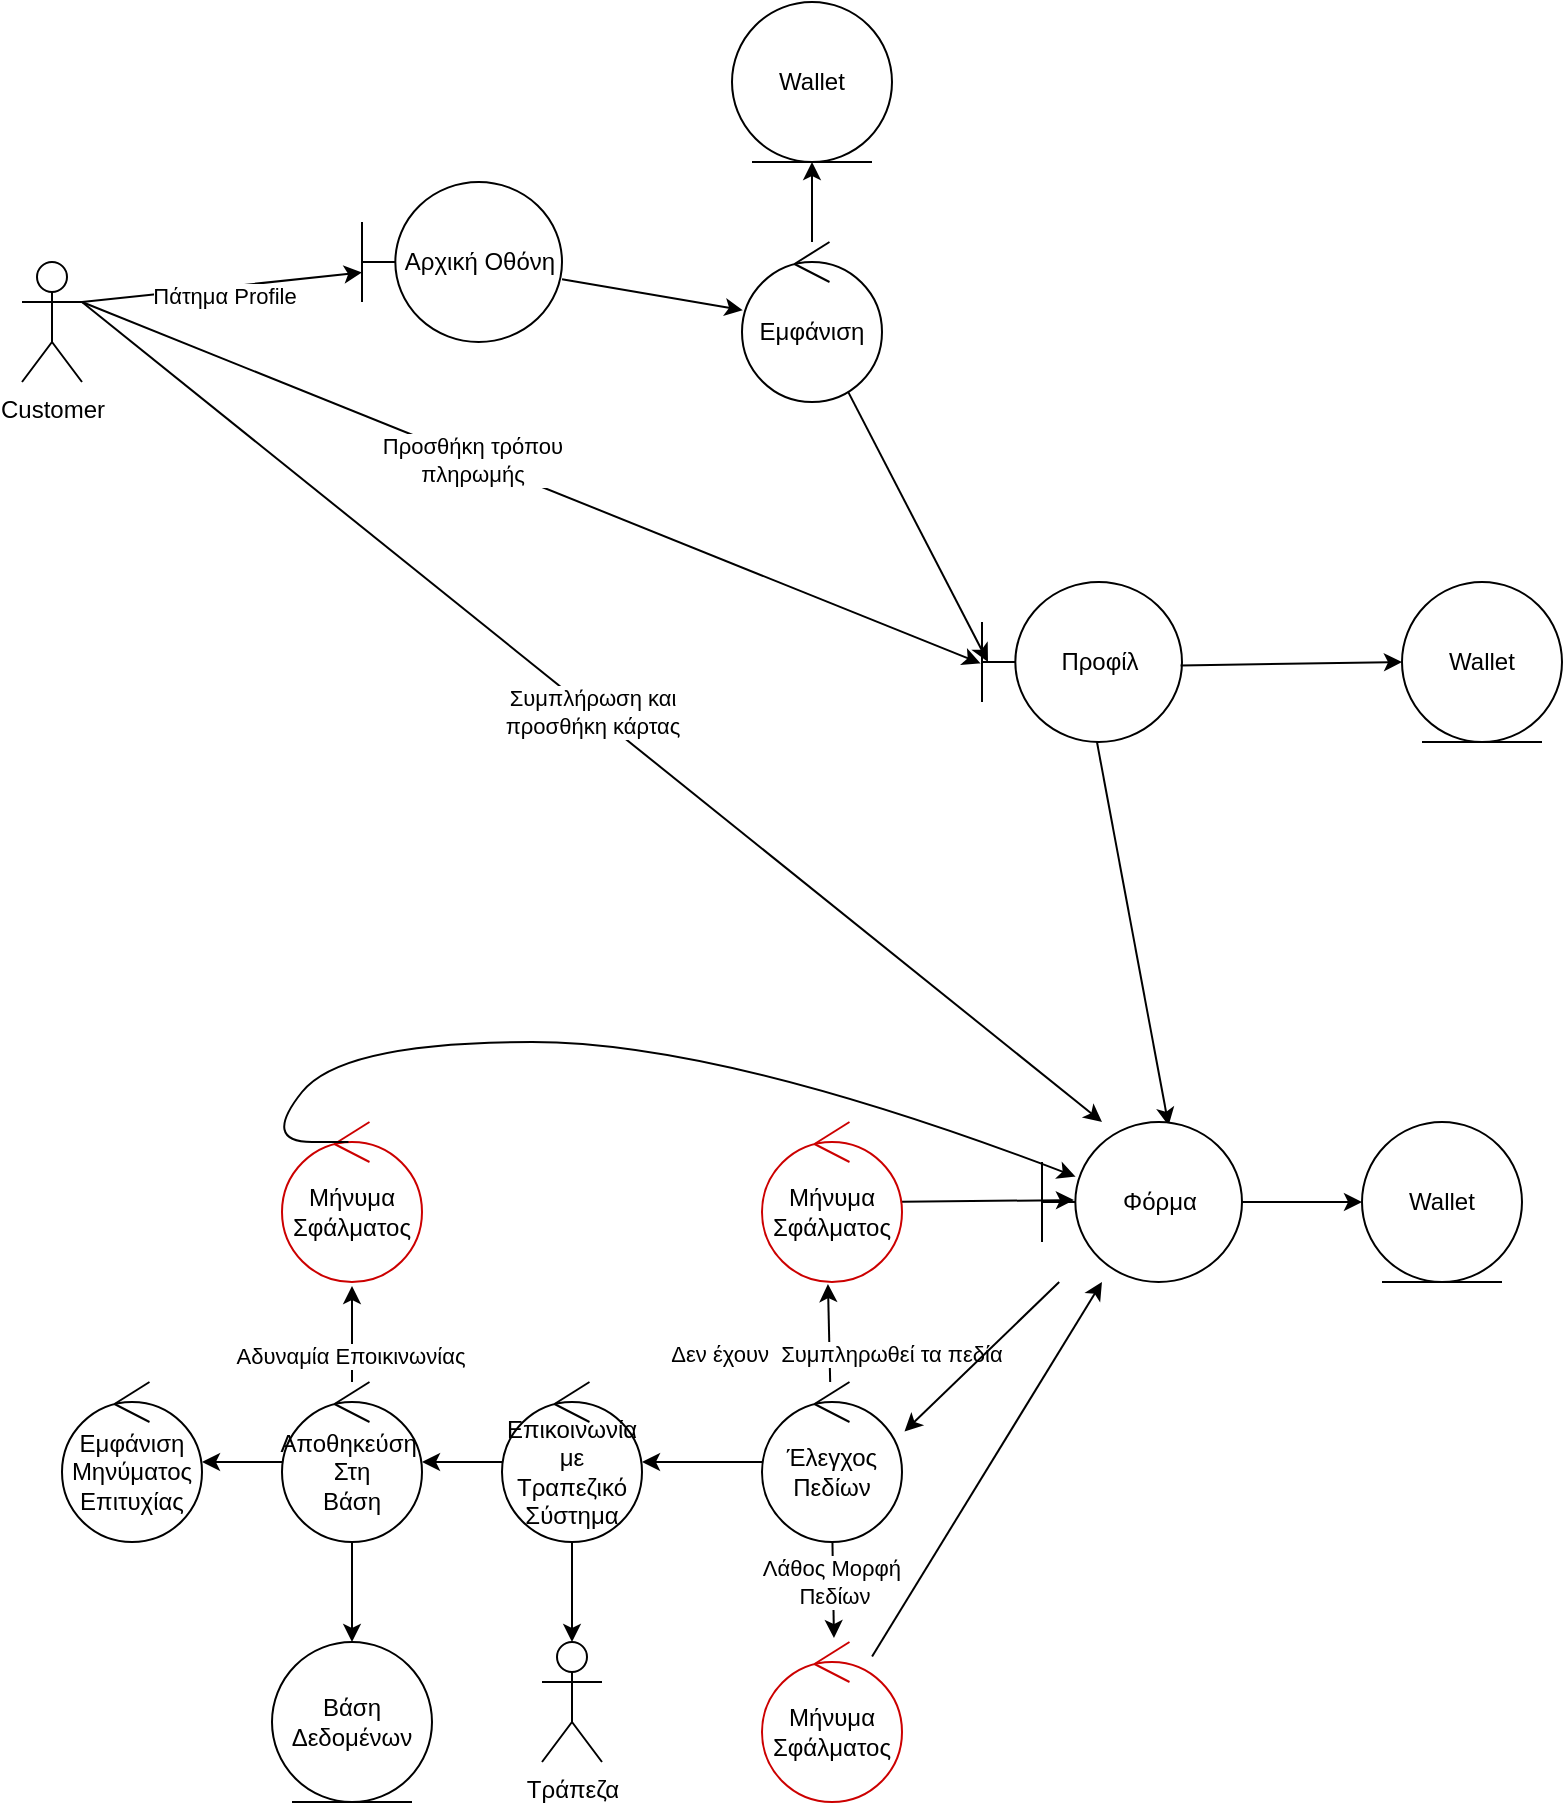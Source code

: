 <mxfile>
    <diagram id="vf1xtiBl3QLcEVPzXh17" name="Page-1">
        <mxGraphModel dx="1720" dy="714" grid="1" gridSize="10" guides="1" tooltips="1" connect="1" arrows="1" fold="1" page="1" pageScale="1" pageWidth="850" pageHeight="1100" math="0" shadow="0">
            <root>
                <mxCell id="0"/>
                <mxCell id="1" parent="0"/>
                <mxCell id="4" value="" style="edgeStyle=none;html=1;exitX=1;exitY=0.333;exitDx=0;exitDy=0;exitPerimeter=0;" parent="1" source="2" target="3" edge="1">
                    <mxGeometry relative="1" as="geometry"/>
                </mxCell>
                <mxCell id="9" value="Πάτημα Profile" style="edgeLabel;html=1;align=center;verticalAlign=middle;resizable=0;points=[];" parent="4" vertex="1" connectable="0">
                    <mxGeometry x="-0.6" y="1" relative="1" as="geometry">
                        <mxPoint x="43" y="1" as="offset"/>
                    </mxGeometry>
                </mxCell>
                <mxCell id="57" style="edgeStyle=none;html=1;exitX=1;exitY=0.333;exitDx=0;exitDy=0;exitPerimeter=0;entryX=-0.007;entryY=0.509;entryDx=0;entryDy=0;entryPerimeter=0;" edge="1" parent="1" source="2" target="5">
                    <mxGeometry relative="1" as="geometry"/>
                </mxCell>
                <mxCell id="58" value="Προσθήκη τρόπου&lt;br&gt;πληρωμής" style="edgeLabel;html=1;align=center;verticalAlign=middle;resizable=0;points=[];" vertex="1" connectable="0" parent="57">
                    <mxGeometry x="-0.132" relative="1" as="geometry">
                        <mxPoint as="offset"/>
                    </mxGeometry>
                </mxCell>
                <mxCell id="60" value="Συμπλήρωση και&lt;br&gt;προσθήκη κάρτας" style="edgeStyle=none;html=1;exitX=1;exitY=0.333;exitDx=0;exitDy=0;exitPerimeter=0;" edge="1" parent="1" source="2">
                    <mxGeometry relative="1" as="geometry">
                        <mxPoint x="510" y="920" as="targetPoint"/>
                    </mxGeometry>
                </mxCell>
                <mxCell id="2" value="Customer" style="shape=umlActor;verticalLabelPosition=bottom;verticalAlign=top;html=1;" parent="1" vertex="1">
                    <mxGeometry x="-30" y="490" width="30" height="60" as="geometry"/>
                </mxCell>
                <mxCell id="7" style="edgeStyle=none;html=1;" parent="1" source="3" target="6" edge="1">
                    <mxGeometry relative="1" as="geometry"/>
                </mxCell>
                <mxCell id="3" value="Αρχική Οθόνη" style="shape=umlBoundary;whiteSpace=wrap;html=1;" parent="1" vertex="1">
                    <mxGeometry x="140" y="450" width="100" height="80" as="geometry"/>
                </mxCell>
                <mxCell id="61" style="edgeStyle=none;html=1;entryX=0.633;entryY=0.022;entryDx=0;entryDy=0;entryPerimeter=0;" edge="1" parent="1" source="5" target="59">
                    <mxGeometry relative="1" as="geometry"/>
                </mxCell>
                <mxCell id="5" value="Προφίλ" style="shape=umlBoundary;whiteSpace=wrap;html=1;" parent="1" vertex="1">
                    <mxGeometry x="450" y="650" width="100" height="80" as="geometry"/>
                </mxCell>
                <mxCell id="8" style="edgeStyle=none;html=1;entryX=0.03;entryY=0.5;entryDx=0;entryDy=0;entryPerimeter=0;" parent="1" source="6" target="5" edge="1">
                    <mxGeometry relative="1" as="geometry"/>
                </mxCell>
                <mxCell id="55" value="" style="edgeStyle=none;html=1;" edge="1" parent="1" source="6" target="54">
                    <mxGeometry relative="1" as="geometry"/>
                </mxCell>
                <mxCell id="6" value="Εμφάνιση" style="ellipse;shape=umlControl;whiteSpace=wrap;html=1;" parent="1" vertex="1">
                    <mxGeometry x="330" y="480" width="70" height="80" as="geometry"/>
                </mxCell>
                <mxCell id="13" value="Wallet" style="ellipse;shape=umlEntity;whiteSpace=wrap;html=1;" parent="1" vertex="1">
                    <mxGeometry x="660" y="650" width="80" height="80" as="geometry"/>
                </mxCell>
                <mxCell id="17" style="edgeStyle=none;html=1;entryX=0;entryY=0.5;entryDx=0;entryDy=0;exitX=0.993;exitY=0.522;exitDx=0;exitDy=0;exitPerimeter=0;" parent="1" source="5" target="13" edge="1">
                    <mxGeometry relative="1" as="geometry">
                        <mxPoint x="557.668" y="775.502" as="sourcePoint"/>
                    </mxGeometry>
                </mxCell>
                <mxCell id="21" style="edgeStyle=none;html=1;entryX=0;entryY=0.5;entryDx=0;entryDy=0;" parent="1" target="20" edge="1">
                    <mxGeometry relative="1" as="geometry">
                        <mxPoint x="565.0" y="960" as="sourcePoint"/>
                    </mxGeometry>
                </mxCell>
                <mxCell id="20" value="Wallet" style="ellipse;shape=umlEntity;whiteSpace=wrap;html=1;" parent="1" vertex="1">
                    <mxGeometry x="640" y="920" width="80" height="80" as="geometry"/>
                </mxCell>
                <mxCell id="27" style="edgeStyle=none;html=1;" parent="1" source="25" target="26" edge="1">
                    <mxGeometry relative="1" as="geometry"/>
                </mxCell>
                <mxCell id="41" style="edgeStyle=none;html=1;entryX=0.471;entryY=1.013;entryDx=0;entryDy=0;entryPerimeter=0;" parent="1" source="25" target="40" edge="1">
                    <mxGeometry relative="1" as="geometry"/>
                </mxCell>
                <mxCell id="42" value="Δεν έχουν&amp;nbsp; Συμπληρωθεί τα πεδία" style="edgeLabel;html=1;align=center;verticalAlign=middle;resizable=0;points=[];" parent="41" vertex="1" connectable="0">
                    <mxGeometry x="-0.431" y="-3" relative="1" as="geometry">
                        <mxPoint as="offset"/>
                    </mxGeometry>
                </mxCell>
                <mxCell id="46" style="edgeStyle=none;html=1;entryX=0.514;entryY=0.1;entryDx=0;entryDy=0;entryPerimeter=0;" parent="1" source="25" edge="1">
                    <mxGeometry relative="1" as="geometry">
                        <mxPoint x="375.98" y="1178" as="targetPoint"/>
                    </mxGeometry>
                </mxCell>
                <mxCell id="48" value="Λάθος Μορφή&amp;nbsp;&lt;br&gt;Πεδίων" style="edgeLabel;html=1;align=center;verticalAlign=middle;resizable=0;points=[];" parent="46" vertex="1" connectable="0">
                    <mxGeometry x="-0.458" y="1" relative="1" as="geometry">
                        <mxPoint x="-1" y="7" as="offset"/>
                    </mxGeometry>
                </mxCell>
                <mxCell id="25" value="Έλεγχος Πεδίων" style="ellipse;shape=umlControl;whiteSpace=wrap;html=1;" parent="1" vertex="1">
                    <mxGeometry x="340" y="1050" width="70" height="80" as="geometry"/>
                </mxCell>
                <mxCell id="28" style="edgeStyle=none;html=1;" parent="1" source="26" edge="1">
                    <mxGeometry relative="1" as="geometry">
                        <mxPoint x="245" y="1180" as="targetPoint"/>
                    </mxGeometry>
                </mxCell>
                <mxCell id="34" style="edgeStyle=none;html=1;" parent="1" source="26" target="33" edge="1">
                    <mxGeometry relative="1" as="geometry"/>
                </mxCell>
                <mxCell id="26" value="Επικοινωνία με Τραπεζικό Σύστημα" style="ellipse;shape=umlControl;whiteSpace=wrap;html=1;" parent="1" vertex="1">
                    <mxGeometry x="210" y="1050" width="70" height="80" as="geometry"/>
                </mxCell>
                <mxCell id="30" value="Τράπεζα" style="shape=umlActor;verticalLabelPosition=bottom;verticalAlign=top;html=1;" parent="1" vertex="1">
                    <mxGeometry x="230" y="1180" width="30" height="60" as="geometry"/>
                </mxCell>
                <mxCell id="36" style="edgeStyle=none;html=1;" parent="1" source="33" target="35" edge="1">
                    <mxGeometry relative="1" as="geometry"/>
                </mxCell>
                <mxCell id="38" value="" style="edgeStyle=none;html=1;" parent="1" source="33" target="37" edge="1">
                    <mxGeometry relative="1" as="geometry"/>
                </mxCell>
                <mxCell id="50" style="edgeStyle=none;html=1;entryX=0.5;entryY=1.025;entryDx=0;entryDy=0;entryPerimeter=0;" parent="1" source="33" target="49" edge="1">
                    <mxGeometry relative="1" as="geometry"/>
                </mxCell>
                <mxCell id="51" value="Αδυναμία Εποικινωνίας" style="edgeLabel;html=1;align=center;verticalAlign=middle;resizable=0;points=[];" parent="50" vertex="1" connectable="0">
                    <mxGeometry x="-0.458" y="1" relative="1" as="geometry">
                        <mxPoint as="offset"/>
                    </mxGeometry>
                </mxCell>
                <mxCell id="33" value="Αποθηκεύση&amp;nbsp;&lt;br&gt;Στη&lt;br&gt;Βάση" style="ellipse;shape=umlControl;whiteSpace=wrap;html=1;" parent="1" vertex="1">
                    <mxGeometry x="100" y="1050" width="70" height="80" as="geometry"/>
                </mxCell>
                <mxCell id="35" value="Βάση Δεδομένων" style="ellipse;shape=umlEntity;whiteSpace=wrap;html=1;" parent="1" vertex="1">
                    <mxGeometry x="95" y="1180" width="80" height="80" as="geometry"/>
                </mxCell>
                <mxCell id="37" value="Εμφάνιση Μηνύματος Επιτυχίας" style="ellipse;shape=umlControl;whiteSpace=wrap;html=1;" parent="1" vertex="1">
                    <mxGeometry x="-10" y="1050" width="70" height="80" as="geometry"/>
                </mxCell>
                <mxCell id="43" style="edgeStyle=none;html=1;entryX=0.014;entryY=0.488;entryDx=0;entryDy=0;entryPerimeter=0;" parent="1" source="40" edge="1">
                    <mxGeometry relative="1" as="geometry">
                        <mxPoint x="495.98" y="959.04" as="targetPoint"/>
                    </mxGeometry>
                </mxCell>
                <mxCell id="40" value="Μήνυμα Σφάλματος" style="ellipse;shape=umlControl;whiteSpace=wrap;html=1;strokeColor=#CC0000;" parent="1" vertex="1">
                    <mxGeometry x="340" y="920" width="70" height="80" as="geometry"/>
                </mxCell>
                <mxCell id="45" style="edgeStyle=none;html=1;entryX=0.214;entryY=1;entryDx=0;entryDy=0;entryPerimeter=0;" parent="1" source="47" edge="1">
                    <mxGeometry relative="1" as="geometry">
                        <mxPoint x="395.623" y="1177.681" as="sourcePoint"/>
                        <mxPoint x="509.98" y="1000" as="targetPoint"/>
                    </mxGeometry>
                </mxCell>
                <mxCell id="47" value="Μήνυμα Σφάλματος" style="ellipse;shape=umlControl;whiteSpace=wrap;html=1;strokeColor=#CC0000;" parent="1" vertex="1">
                    <mxGeometry x="340" y="1180" width="70" height="80" as="geometry"/>
                </mxCell>
                <mxCell id="49" value="Μήνυμα Σφάλματος" style="ellipse;shape=umlControl;whiteSpace=wrap;html=1;strokeColor=#CC0000;" parent="1" vertex="1">
                    <mxGeometry x="100" y="920" width="70" height="80" as="geometry"/>
                </mxCell>
                <mxCell id="53" value="" style="curved=1;endArrow=classic;html=1;" parent="1" edge="1">
                    <mxGeometry width="50" height="50" relative="1" as="geometry">
                        <mxPoint x="130" y="930" as="sourcePoint"/>
                        <mxPoint x="496.805" y="947.319" as="targetPoint"/>
                        <Array as="points">
                            <mxPoint x="140" y="930"/>
                            <mxPoint x="90" y="930"/>
                            <mxPoint x="130" y="880"/>
                            <mxPoint x="320" y="880"/>
                        </Array>
                    </mxGeometry>
                </mxCell>
                <mxCell id="54" value="Wallet" style="ellipse;shape=umlEntity;whiteSpace=wrap;html=1;" vertex="1" parent="1">
                    <mxGeometry x="325" y="360" width="80" height="80" as="geometry"/>
                </mxCell>
                <mxCell id="62" style="edgeStyle=none;html=1;entryX=1.018;entryY=0.309;entryDx=0;entryDy=0;entryPerimeter=0;" edge="1" parent="1" source="59" target="25">
                    <mxGeometry relative="1" as="geometry"/>
                </mxCell>
                <mxCell id="59" value="Φόρμα" style="shape=umlBoundary;whiteSpace=wrap;html=1;" vertex="1" parent="1">
                    <mxGeometry x="480" y="920" width="100" height="80" as="geometry"/>
                </mxCell>
            </root>
        </mxGraphModel>
    </diagram>
</mxfile>